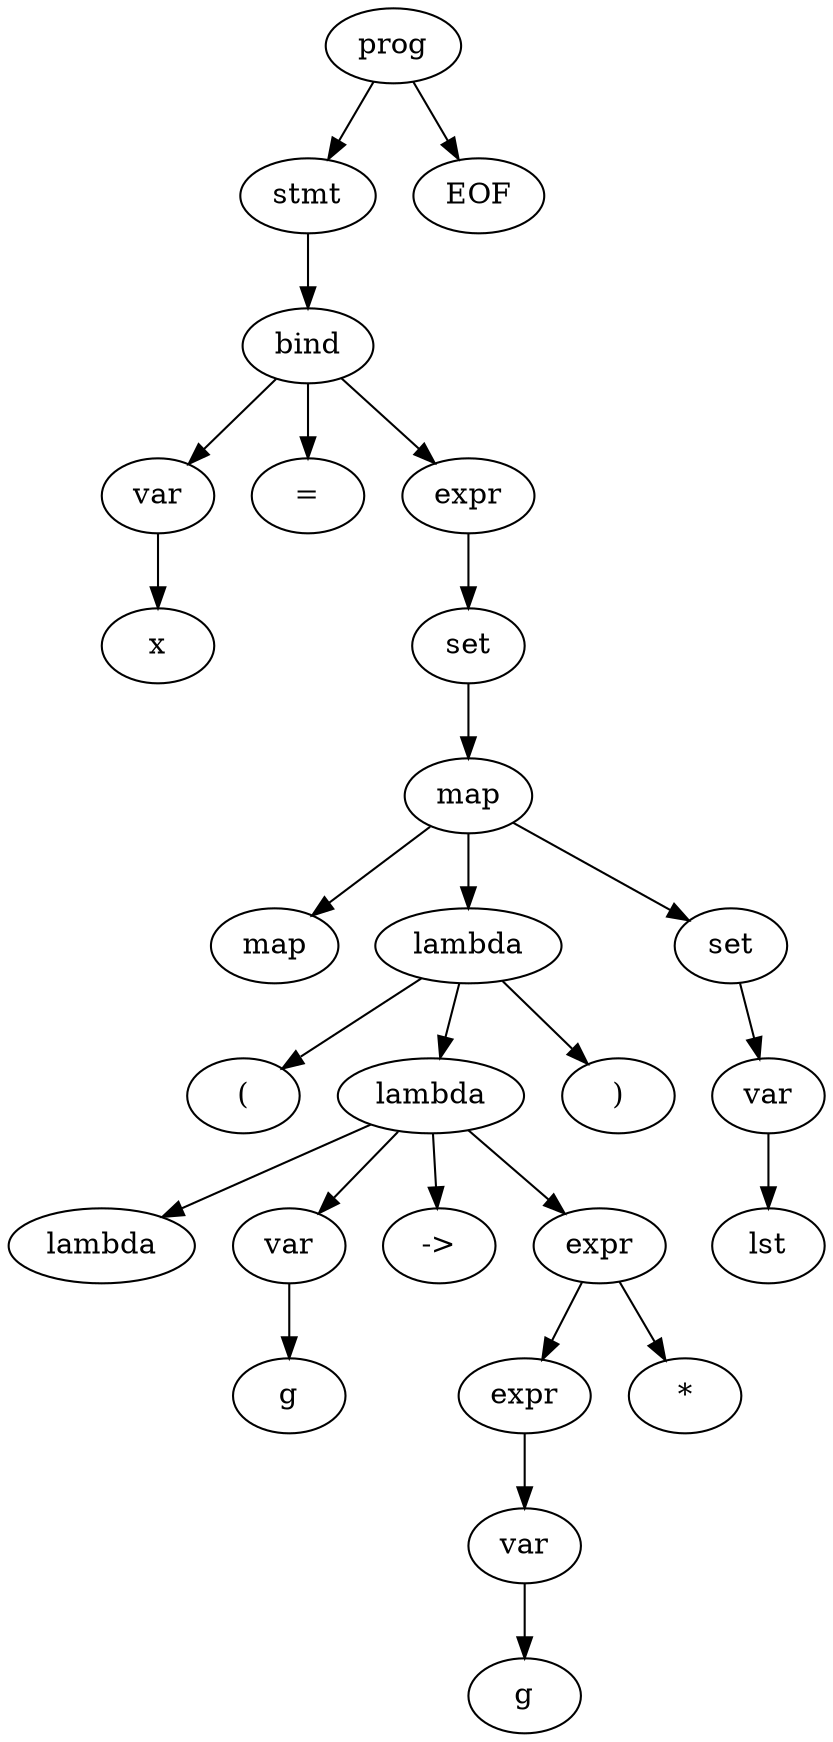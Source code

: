 digraph ast {
1 [label=prog];
1 -> 2;
2 [label=stmt];
2 -> 3;
3 [label=bind];
3 -> 4;
4 [label=var];
4 -> 5;
5 [label=x];
3 -> 6;
6 [label="="];
3 -> 7;
7 [label=expr];
7 -> 8;
8 [label=set];
8 -> 9;
9 [label=map];
9 -> 10;
10 [label=map];
9 -> 11;
11 [label=lambda];
11 -> 12;
12 [label="("];
11 -> 13;
13 [label=lambda];
13 -> 14;
14 [label=lambda];
13 -> 15;
15 [label=var];
15 -> 16;
16 [label=g];
13 -> 17;
17 [label="->"];
13 -> 18;
18 [label=expr];
18 -> 19;
19 [label=expr];
19 -> 20;
20 [label=var];
20 -> 21;
21 [label=g];
18 -> 22;
22 [label="*"];
11 -> 23;
23 [label=")"];
9 -> 24;
24 [label=set];
24 -> 25;
25 [label=var];
25 -> 26;
26 [label=lst];
1 -> 27;
27 [label=<EOF>];
}
